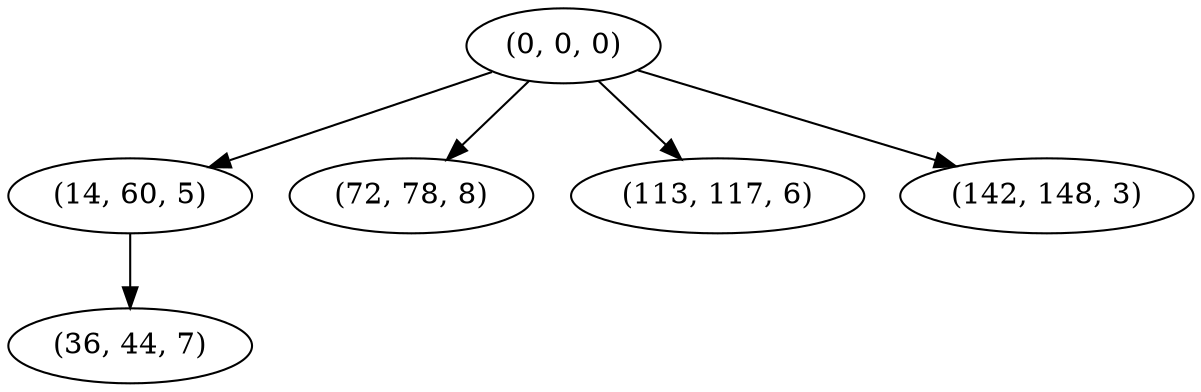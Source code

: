 digraph tree {
    "(0, 0, 0)";
    "(14, 60, 5)";
    "(36, 44, 7)";
    "(72, 78, 8)";
    "(113, 117, 6)";
    "(142, 148, 3)";
    "(0, 0, 0)" -> "(14, 60, 5)";
    "(0, 0, 0)" -> "(72, 78, 8)";
    "(0, 0, 0)" -> "(113, 117, 6)";
    "(0, 0, 0)" -> "(142, 148, 3)";
    "(14, 60, 5)" -> "(36, 44, 7)";
}

